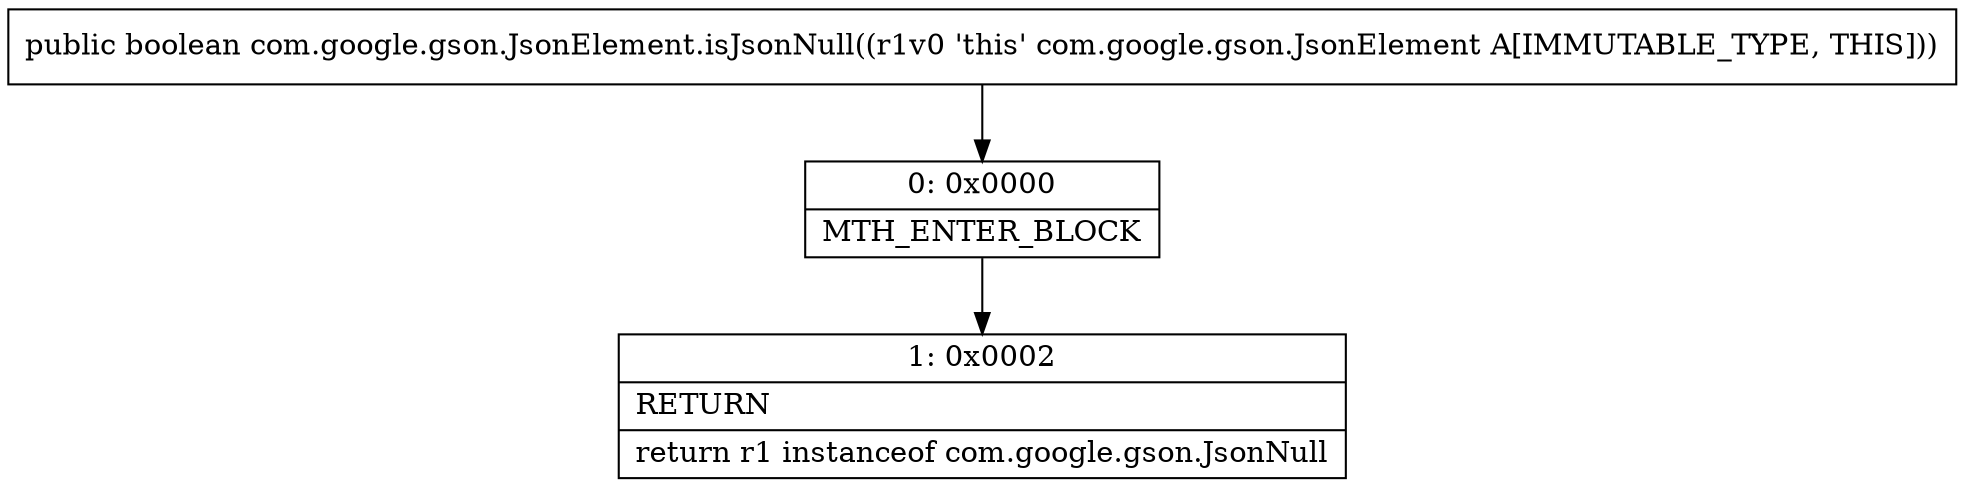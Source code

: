 digraph "CFG forcom.google.gson.JsonElement.isJsonNull()Z" {
Node_0 [shape=record,label="{0\:\ 0x0000|MTH_ENTER_BLOCK\l}"];
Node_1 [shape=record,label="{1\:\ 0x0002|RETURN\l|return r1 instanceof com.google.gson.JsonNull\l}"];
MethodNode[shape=record,label="{public boolean com.google.gson.JsonElement.isJsonNull((r1v0 'this' com.google.gson.JsonElement A[IMMUTABLE_TYPE, THIS])) }"];
MethodNode -> Node_0;
Node_0 -> Node_1;
}

